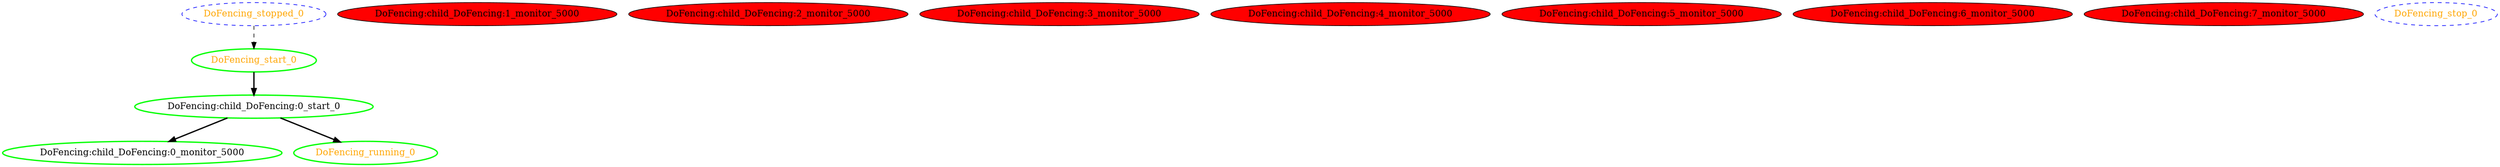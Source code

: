 digraph "g" {
	size = "30,30"
"DoFencing:child_DoFencing:0_start_0" [ tooltip="hadev2" style=bold color="green" fontcolor="black" ]
"DoFencing:child_DoFencing:0_monitor_5000" [ tooltip="hadev2" style=bold color="green" fontcolor="black" ]
"DoFencing:child_DoFencing:1_monitor_5000" [ font_color=purple style=filled fillcolor=red ]
"DoFencing:child_DoFencing:2_monitor_5000" [ font_color=purple style=filled fillcolor=red ]
"DoFencing:child_DoFencing:3_monitor_5000" [ font_color=purple style=filled fillcolor=red ]
"DoFencing:child_DoFencing:4_monitor_5000" [ font_color=purple style=filled fillcolor=red ]
"DoFencing:child_DoFencing:5_monitor_5000" [ font_color=purple style=filled fillcolor=red ]
"DoFencing:child_DoFencing:6_monitor_5000" [ font_color=purple style=filled fillcolor=red ]
"DoFencing:child_DoFencing:7_monitor_5000" [ font_color=purple style=filled fillcolor=red ]
"DoFencing_start_0" [ tooltip="" style=bold color="green" fontcolor="orange" ]
"DoFencing_running_0" [ tooltip="" style=bold color="green" fontcolor="orange" ]
"DoFencing_stop_0" [ style="dashed" color="blue" fontcolor="orange" ]
"DoFencing_stopped_0" [ style="dashed" color="blue" fontcolor="orange" ]
"DoFencing_start_0" -> "DoFencing:child_DoFencing:0_start_0" [ style = bold]
"DoFencing:child_DoFencing:0_start_0" -> "DoFencing:child_DoFencing:0_monitor_5000" [ style = bold]
"DoFencing_stopped_0" -> "DoFencing_start_0" [ style = dashed]
"DoFencing:child_DoFencing:0_start_0" -> "DoFencing_running_0" [ style = bold]
}
